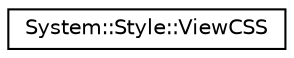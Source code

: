 digraph G
{
  edge [fontname="Helvetica",fontsize="10",labelfontname="Helvetica",labelfontsize="10"];
  node [fontname="Helvetica",fontsize="10",shape=record];
  rankdir="LR";
  Node1 [label="System::Style::ViewCSS",height=0.2,width=0.4,color="black", fillcolor="white", style="filled",URL="$class_system_1_1_style_1_1_view_c_s_s.html"];
}
